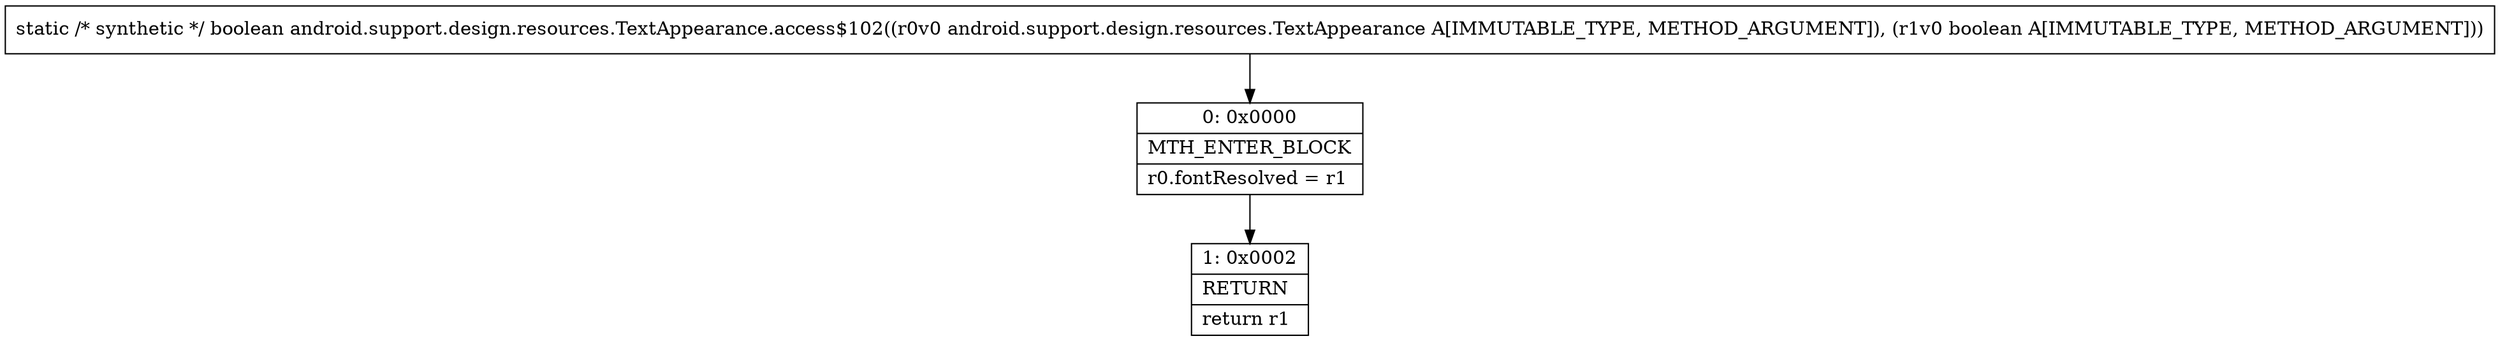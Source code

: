 digraph "CFG forandroid.support.design.resources.TextAppearance.access$102(Landroid\/support\/design\/resources\/TextAppearance;Z)Z" {
Node_0 [shape=record,label="{0\:\ 0x0000|MTH_ENTER_BLOCK\l|r0.fontResolved = r1\l}"];
Node_1 [shape=record,label="{1\:\ 0x0002|RETURN\l|return r1\l}"];
MethodNode[shape=record,label="{static \/* synthetic *\/ boolean android.support.design.resources.TextAppearance.access$102((r0v0 android.support.design.resources.TextAppearance A[IMMUTABLE_TYPE, METHOD_ARGUMENT]), (r1v0 boolean A[IMMUTABLE_TYPE, METHOD_ARGUMENT])) }"];
MethodNode -> Node_0;
Node_0 -> Node_1;
}

